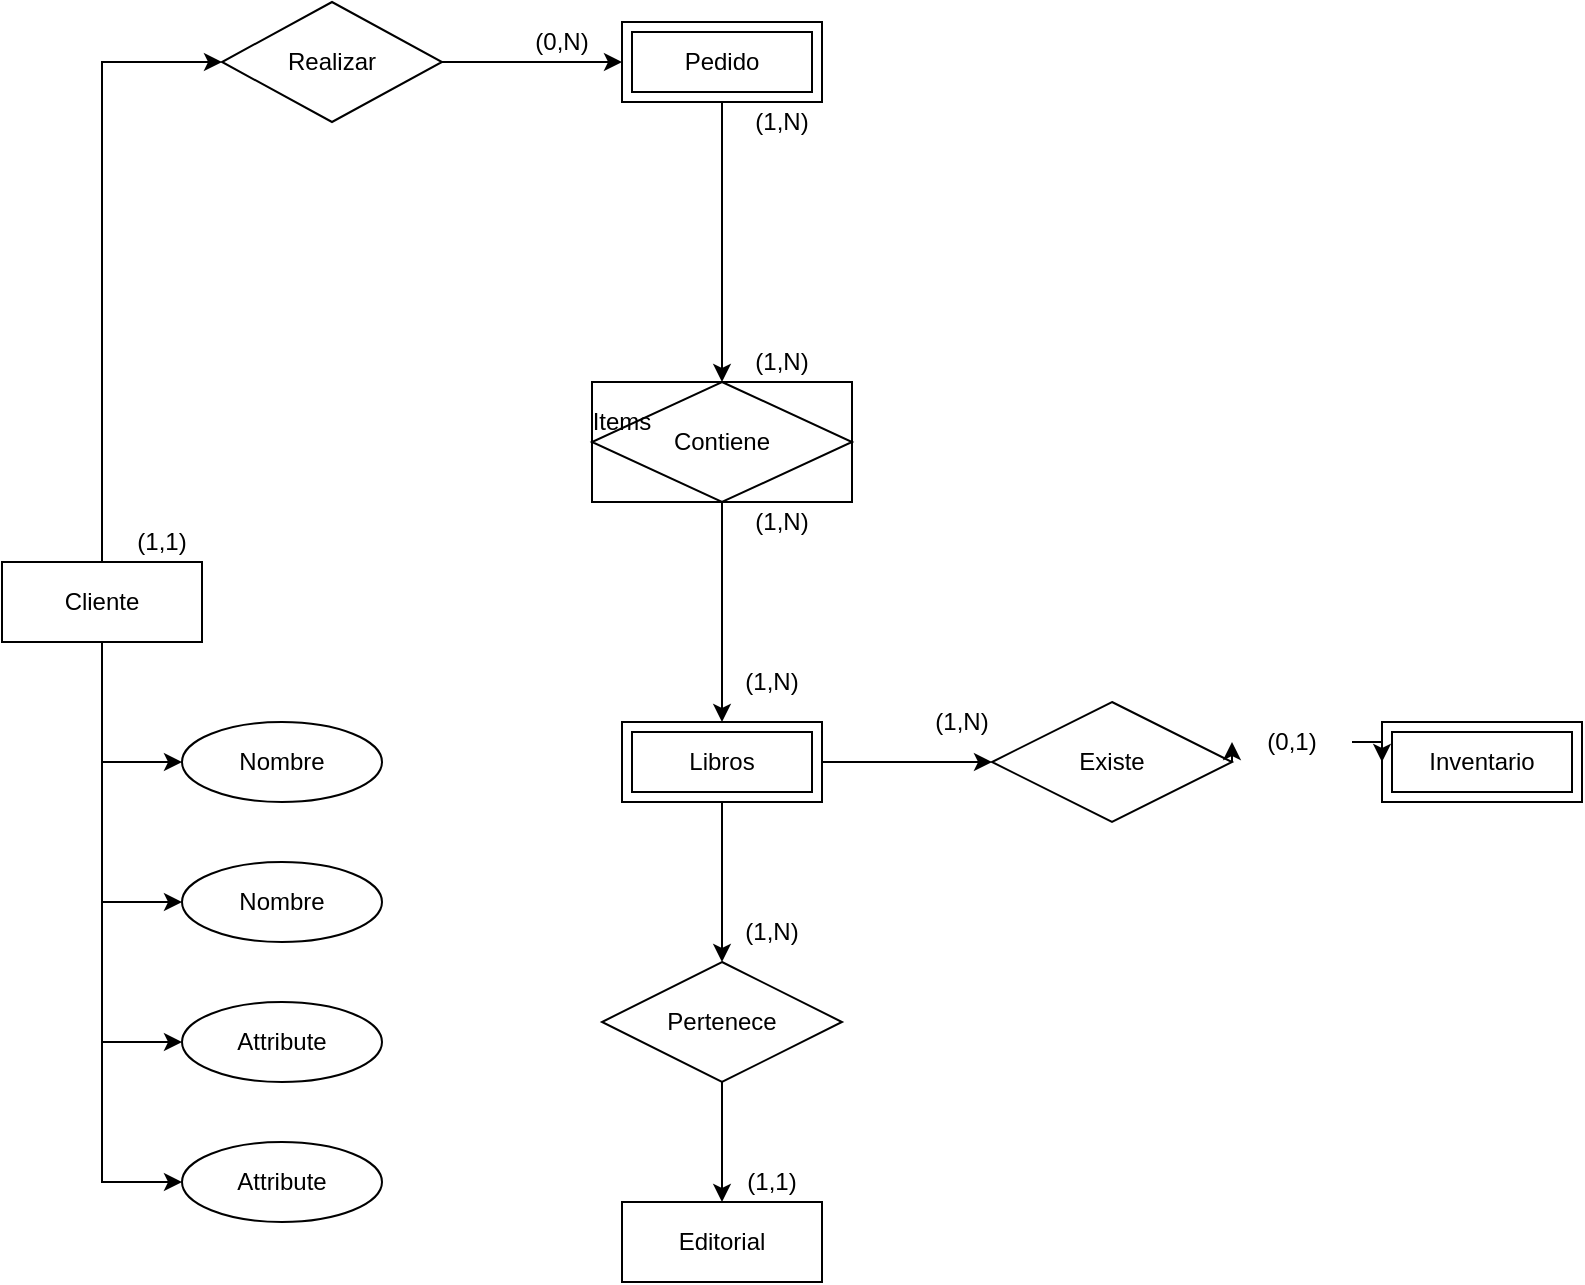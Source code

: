<mxfile version="26.2.13">
  <diagram name="Página-1" id="gk_S0m70pa4slOBog2Y-">
    <mxGraphModel dx="990" dy="527" grid="1" gridSize="10" guides="1" tooltips="1" connect="1" arrows="1" fold="1" page="1" pageScale="1" pageWidth="827" pageHeight="1169" math="0" shadow="0">
      <root>
        <mxCell id="0" />
        <mxCell id="1" parent="0" />
        <mxCell id="FN9NgcvBm-vyUmjdJuyd-7" style="edgeStyle=orthogonalEdgeStyle;rounded=0;orthogonalLoop=1;jettySize=auto;html=1;exitX=0.5;exitY=0;exitDx=0;exitDy=0;entryX=0;entryY=0.5;entryDx=0;entryDy=0;" parent="1" source="FN9NgcvBm-vyUmjdJuyd-1" target="FN9NgcvBm-vyUmjdJuyd-6" edge="1">
          <mxGeometry relative="1" as="geometry" />
        </mxCell>
        <mxCell id="_-K3MDLd5xErvSqu6k3G-18" style="edgeStyle=orthogonalEdgeStyle;rounded=0;orthogonalLoop=1;jettySize=auto;html=1;exitX=0.5;exitY=1;exitDx=0;exitDy=0;entryX=0;entryY=0.5;entryDx=0;entryDy=0;" edge="1" parent="1" source="FN9NgcvBm-vyUmjdJuyd-1" target="_-K3MDLd5xErvSqu6k3G-17">
          <mxGeometry relative="1" as="geometry" />
        </mxCell>
        <mxCell id="_-K3MDLd5xErvSqu6k3G-19" style="edgeStyle=orthogonalEdgeStyle;rounded=0;orthogonalLoop=1;jettySize=auto;html=1;exitX=0.5;exitY=1;exitDx=0;exitDy=0;entryX=0;entryY=0.5;entryDx=0;entryDy=0;" edge="1" parent="1" source="FN9NgcvBm-vyUmjdJuyd-1" target="_-K3MDLd5xErvSqu6k3G-5">
          <mxGeometry relative="1" as="geometry" />
        </mxCell>
        <mxCell id="_-K3MDLd5xErvSqu6k3G-21" style="edgeStyle=orthogonalEdgeStyle;rounded=0;orthogonalLoop=1;jettySize=auto;html=1;exitX=0.5;exitY=1;exitDx=0;exitDy=0;entryX=0;entryY=0.5;entryDx=0;entryDy=0;" edge="1" parent="1" source="FN9NgcvBm-vyUmjdJuyd-1" target="_-K3MDLd5xErvSqu6k3G-2">
          <mxGeometry relative="1" as="geometry" />
        </mxCell>
        <mxCell id="_-K3MDLd5xErvSqu6k3G-23" style="edgeStyle=orthogonalEdgeStyle;rounded=0;orthogonalLoop=1;jettySize=auto;html=1;exitX=0.5;exitY=1;exitDx=0;exitDy=0;entryX=0;entryY=0.5;entryDx=0;entryDy=0;" edge="1" parent="1" source="FN9NgcvBm-vyUmjdJuyd-1" target="_-K3MDLd5xErvSqu6k3G-22">
          <mxGeometry relative="1" as="geometry" />
        </mxCell>
        <mxCell id="FN9NgcvBm-vyUmjdJuyd-1" value="Cliente" style="whiteSpace=wrap;html=1;align=center;" parent="1" vertex="1">
          <mxGeometry x="30" y="530" width="100" height="40" as="geometry" />
        </mxCell>
        <mxCell id="FN9NgcvBm-vyUmjdJuyd-12" style="edgeStyle=orthogonalEdgeStyle;rounded=0;orthogonalLoop=1;jettySize=auto;html=1;entryX=0.5;entryY=0;entryDx=0;entryDy=0;" parent="1" source="FN9NgcvBm-vyUmjdJuyd-2" target="FN9NgcvBm-vyUmjdJuyd-27" edge="1">
          <mxGeometry relative="1" as="geometry">
            <mxPoint x="390" y="340" as="targetPoint" />
          </mxGeometry>
        </mxCell>
        <mxCell id="FN9NgcvBm-vyUmjdJuyd-2" value="Pedido" style="shape=ext;margin=3;double=1;whiteSpace=wrap;html=1;align=center;" parent="1" vertex="1">
          <mxGeometry x="340" y="260" width="100" height="40" as="geometry" />
        </mxCell>
        <mxCell id="FN9NgcvBm-vyUmjdJuyd-3" value="Editorial" style="whiteSpace=wrap;html=1;align=center;" parent="1" vertex="1">
          <mxGeometry x="340" y="850" width="100" height="40" as="geometry" />
        </mxCell>
        <mxCell id="FN9NgcvBm-vyUmjdJuyd-17" style="edgeStyle=orthogonalEdgeStyle;rounded=0;orthogonalLoop=1;jettySize=auto;html=1;entryX=0.5;entryY=0;entryDx=0;entryDy=0;" parent="1" source="FN9NgcvBm-vyUmjdJuyd-4" target="FN9NgcvBm-vyUmjdJuyd-16" edge="1">
          <mxGeometry relative="1" as="geometry" />
        </mxCell>
        <mxCell id="FN9NgcvBm-vyUmjdJuyd-22" style="edgeStyle=orthogonalEdgeStyle;rounded=0;orthogonalLoop=1;jettySize=auto;html=1;entryX=0;entryY=0.5;entryDx=0;entryDy=0;" parent="1" source="FN9NgcvBm-vyUmjdJuyd-4" target="FN9NgcvBm-vyUmjdJuyd-21" edge="1">
          <mxGeometry relative="1" as="geometry" />
        </mxCell>
        <mxCell id="FN9NgcvBm-vyUmjdJuyd-4" value="Libros" style="shape=ext;margin=3;double=1;whiteSpace=wrap;html=1;align=center;" parent="1" vertex="1">
          <mxGeometry x="340" y="610" width="100" height="40" as="geometry" />
        </mxCell>
        <mxCell id="FN9NgcvBm-vyUmjdJuyd-5" value="Inventario" style="shape=ext;margin=3;double=1;whiteSpace=wrap;html=1;align=center;" parent="1" vertex="1">
          <mxGeometry x="720" y="610" width="100" height="40" as="geometry" />
        </mxCell>
        <mxCell id="FN9NgcvBm-vyUmjdJuyd-8" style="edgeStyle=orthogonalEdgeStyle;rounded=0;orthogonalLoop=1;jettySize=auto;html=1;exitX=1;exitY=0.5;exitDx=0;exitDy=0;" parent="1" source="FN9NgcvBm-vyUmjdJuyd-6" target="FN9NgcvBm-vyUmjdJuyd-2" edge="1">
          <mxGeometry relative="1" as="geometry" />
        </mxCell>
        <mxCell id="FN9NgcvBm-vyUmjdJuyd-6" value="Realizar" style="shape=rhombus;perimeter=rhombusPerimeter;whiteSpace=wrap;html=1;align=center;" parent="1" vertex="1">
          <mxGeometry x="140" y="250" width="110" height="60" as="geometry" />
        </mxCell>
        <mxCell id="FN9NgcvBm-vyUmjdJuyd-9" value="(1,1)" style="text;html=1;align=center;verticalAlign=middle;whiteSpace=wrap;rounded=0;" parent="1" vertex="1">
          <mxGeometry x="80" y="500" width="60" height="40" as="geometry" />
        </mxCell>
        <mxCell id="FN9NgcvBm-vyUmjdJuyd-10" value="(0,N)" style="text;html=1;align=center;verticalAlign=middle;whiteSpace=wrap;rounded=0;" parent="1" vertex="1">
          <mxGeometry x="280" y="250" width="60" height="40" as="geometry" />
        </mxCell>
        <mxCell id="FN9NgcvBm-vyUmjdJuyd-14" value="(1,N)" style="text;html=1;align=center;verticalAlign=middle;whiteSpace=wrap;rounded=0;" parent="1" vertex="1">
          <mxGeometry x="390" y="290" width="60" height="40" as="geometry" />
        </mxCell>
        <mxCell id="FN9NgcvBm-vyUmjdJuyd-15" value="(1,N)" style="text;html=1;align=center;verticalAlign=middle;whiteSpace=wrap;rounded=0;" parent="1" vertex="1">
          <mxGeometry x="390" y="410" width="60" height="40" as="geometry" />
        </mxCell>
        <mxCell id="FN9NgcvBm-vyUmjdJuyd-18" style="edgeStyle=orthogonalEdgeStyle;rounded=0;orthogonalLoop=1;jettySize=auto;html=1;entryX=0.5;entryY=0;entryDx=0;entryDy=0;" parent="1" source="FN9NgcvBm-vyUmjdJuyd-16" target="FN9NgcvBm-vyUmjdJuyd-3" edge="1">
          <mxGeometry relative="1" as="geometry" />
        </mxCell>
        <mxCell id="FN9NgcvBm-vyUmjdJuyd-16" value="Pertenece" style="shape=rhombus;perimeter=rhombusPerimeter;whiteSpace=wrap;html=1;align=center;" parent="1" vertex="1">
          <mxGeometry x="330" y="730" width="120" height="60" as="geometry" />
        </mxCell>
        <mxCell id="FN9NgcvBm-vyUmjdJuyd-19" value="(1,N)" style="text;html=1;align=center;verticalAlign=middle;whiteSpace=wrap;rounded=0;" parent="1" vertex="1">
          <mxGeometry x="385" y="700" width="60" height="30" as="geometry" />
        </mxCell>
        <mxCell id="FN9NgcvBm-vyUmjdJuyd-20" value="(1,1)" style="text;html=1;align=center;verticalAlign=middle;whiteSpace=wrap;rounded=0;" parent="1" vertex="1">
          <mxGeometry x="385" y="820" width="60" height="40" as="geometry" />
        </mxCell>
        <mxCell id="FN9NgcvBm-vyUmjdJuyd-23" style="edgeStyle=orthogonalEdgeStyle;rounded=0;orthogonalLoop=1;jettySize=auto;html=1;exitX=1;exitY=0.5;exitDx=0;exitDy=0;entryX=0;entryY=0.5;entryDx=0;entryDy=0;" parent="1" source="FN9NgcvBm-vyUmjdJuyd-26" target="FN9NgcvBm-vyUmjdJuyd-5" edge="1">
          <mxGeometry relative="1" as="geometry" />
        </mxCell>
        <mxCell id="FN9NgcvBm-vyUmjdJuyd-21" value="Existe" style="shape=rhombus;perimeter=rhombusPerimeter;whiteSpace=wrap;html=1;align=center;" parent="1" vertex="1">
          <mxGeometry x="525" y="600" width="120" height="60" as="geometry" />
        </mxCell>
        <mxCell id="FN9NgcvBm-vyUmjdJuyd-24" value="(1,N)" style="text;html=1;align=center;verticalAlign=middle;whiteSpace=wrap;rounded=0;" parent="1" vertex="1">
          <mxGeometry x="480" y="590" width="60" height="40" as="geometry" />
        </mxCell>
        <mxCell id="FN9NgcvBm-vyUmjdJuyd-30" style="edgeStyle=orthogonalEdgeStyle;rounded=0;orthogonalLoop=1;jettySize=auto;html=1;entryX=0.5;entryY=0;entryDx=0;entryDy=0;" parent="1" source="FN9NgcvBm-vyUmjdJuyd-27" target="FN9NgcvBm-vyUmjdJuyd-4" edge="1">
          <mxGeometry relative="1" as="geometry" />
        </mxCell>
        <mxCell id="FN9NgcvBm-vyUmjdJuyd-27" value="Contiene" style="shape=associativeEntity;whiteSpace=wrap;html=1;align=center;" parent="1" vertex="1">
          <mxGeometry x="325" y="440" width="130" height="60" as="geometry" />
        </mxCell>
        <mxCell id="FN9NgcvBm-vyUmjdJuyd-28" value="Items" style="text;html=1;align=center;verticalAlign=middle;whiteSpace=wrap;rounded=0;" parent="1" vertex="1">
          <mxGeometry x="310" y="440" width="60" height="40" as="geometry" />
        </mxCell>
        <mxCell id="FN9NgcvBm-vyUmjdJuyd-31" value="(1,N)" style="text;html=1;align=center;verticalAlign=middle;whiteSpace=wrap;rounded=0;" parent="1" vertex="1">
          <mxGeometry x="385" y="570" width="60" height="40" as="geometry" />
        </mxCell>
        <mxCell id="FN9NgcvBm-vyUmjdJuyd-32" value="(1,N)" style="text;html=1;align=center;verticalAlign=middle;whiteSpace=wrap;rounded=0;" parent="1" vertex="1">
          <mxGeometry x="390" y="490" width="60" height="40" as="geometry" />
        </mxCell>
        <mxCell id="_-K3MDLd5xErvSqu6k3G-1" value="" style="edgeStyle=orthogonalEdgeStyle;rounded=0;orthogonalLoop=1;jettySize=auto;html=1;exitX=1;exitY=0.5;exitDx=0;exitDy=0;entryX=0;entryY=0.5;entryDx=0;entryDy=0;" edge="1" parent="1" source="FN9NgcvBm-vyUmjdJuyd-21" target="FN9NgcvBm-vyUmjdJuyd-26">
          <mxGeometry relative="1" as="geometry">
            <mxPoint x="645" y="630" as="sourcePoint" />
            <mxPoint x="720" y="630" as="targetPoint" />
          </mxGeometry>
        </mxCell>
        <mxCell id="FN9NgcvBm-vyUmjdJuyd-26" value="(0,1)" style="text;html=1;align=center;verticalAlign=middle;whiteSpace=wrap;rounded=0;" parent="1" vertex="1">
          <mxGeometry x="645" y="600" width="60" height="40" as="geometry" />
        </mxCell>
        <mxCell id="_-K3MDLd5xErvSqu6k3G-2" value="Nombre" style="ellipse;whiteSpace=wrap;html=1;align=center;" vertex="1" parent="1">
          <mxGeometry x="120" y="610" width="100" height="40" as="geometry" />
        </mxCell>
        <mxCell id="_-K3MDLd5xErvSqu6k3G-5" value="Nombre" style="ellipse;whiteSpace=wrap;html=1;align=center;" vertex="1" parent="1">
          <mxGeometry x="120" y="680" width="100" height="40" as="geometry" />
        </mxCell>
        <mxCell id="_-K3MDLd5xErvSqu6k3G-17" value="Attribute" style="ellipse;whiteSpace=wrap;html=1;align=center;" vertex="1" parent="1">
          <mxGeometry x="120" y="750" width="100" height="40" as="geometry" />
        </mxCell>
        <mxCell id="_-K3MDLd5xErvSqu6k3G-22" value="Attribute" style="ellipse;whiteSpace=wrap;html=1;align=center;" vertex="1" parent="1">
          <mxGeometry x="120" y="820" width="100" height="40" as="geometry" />
        </mxCell>
      </root>
    </mxGraphModel>
  </diagram>
</mxfile>

